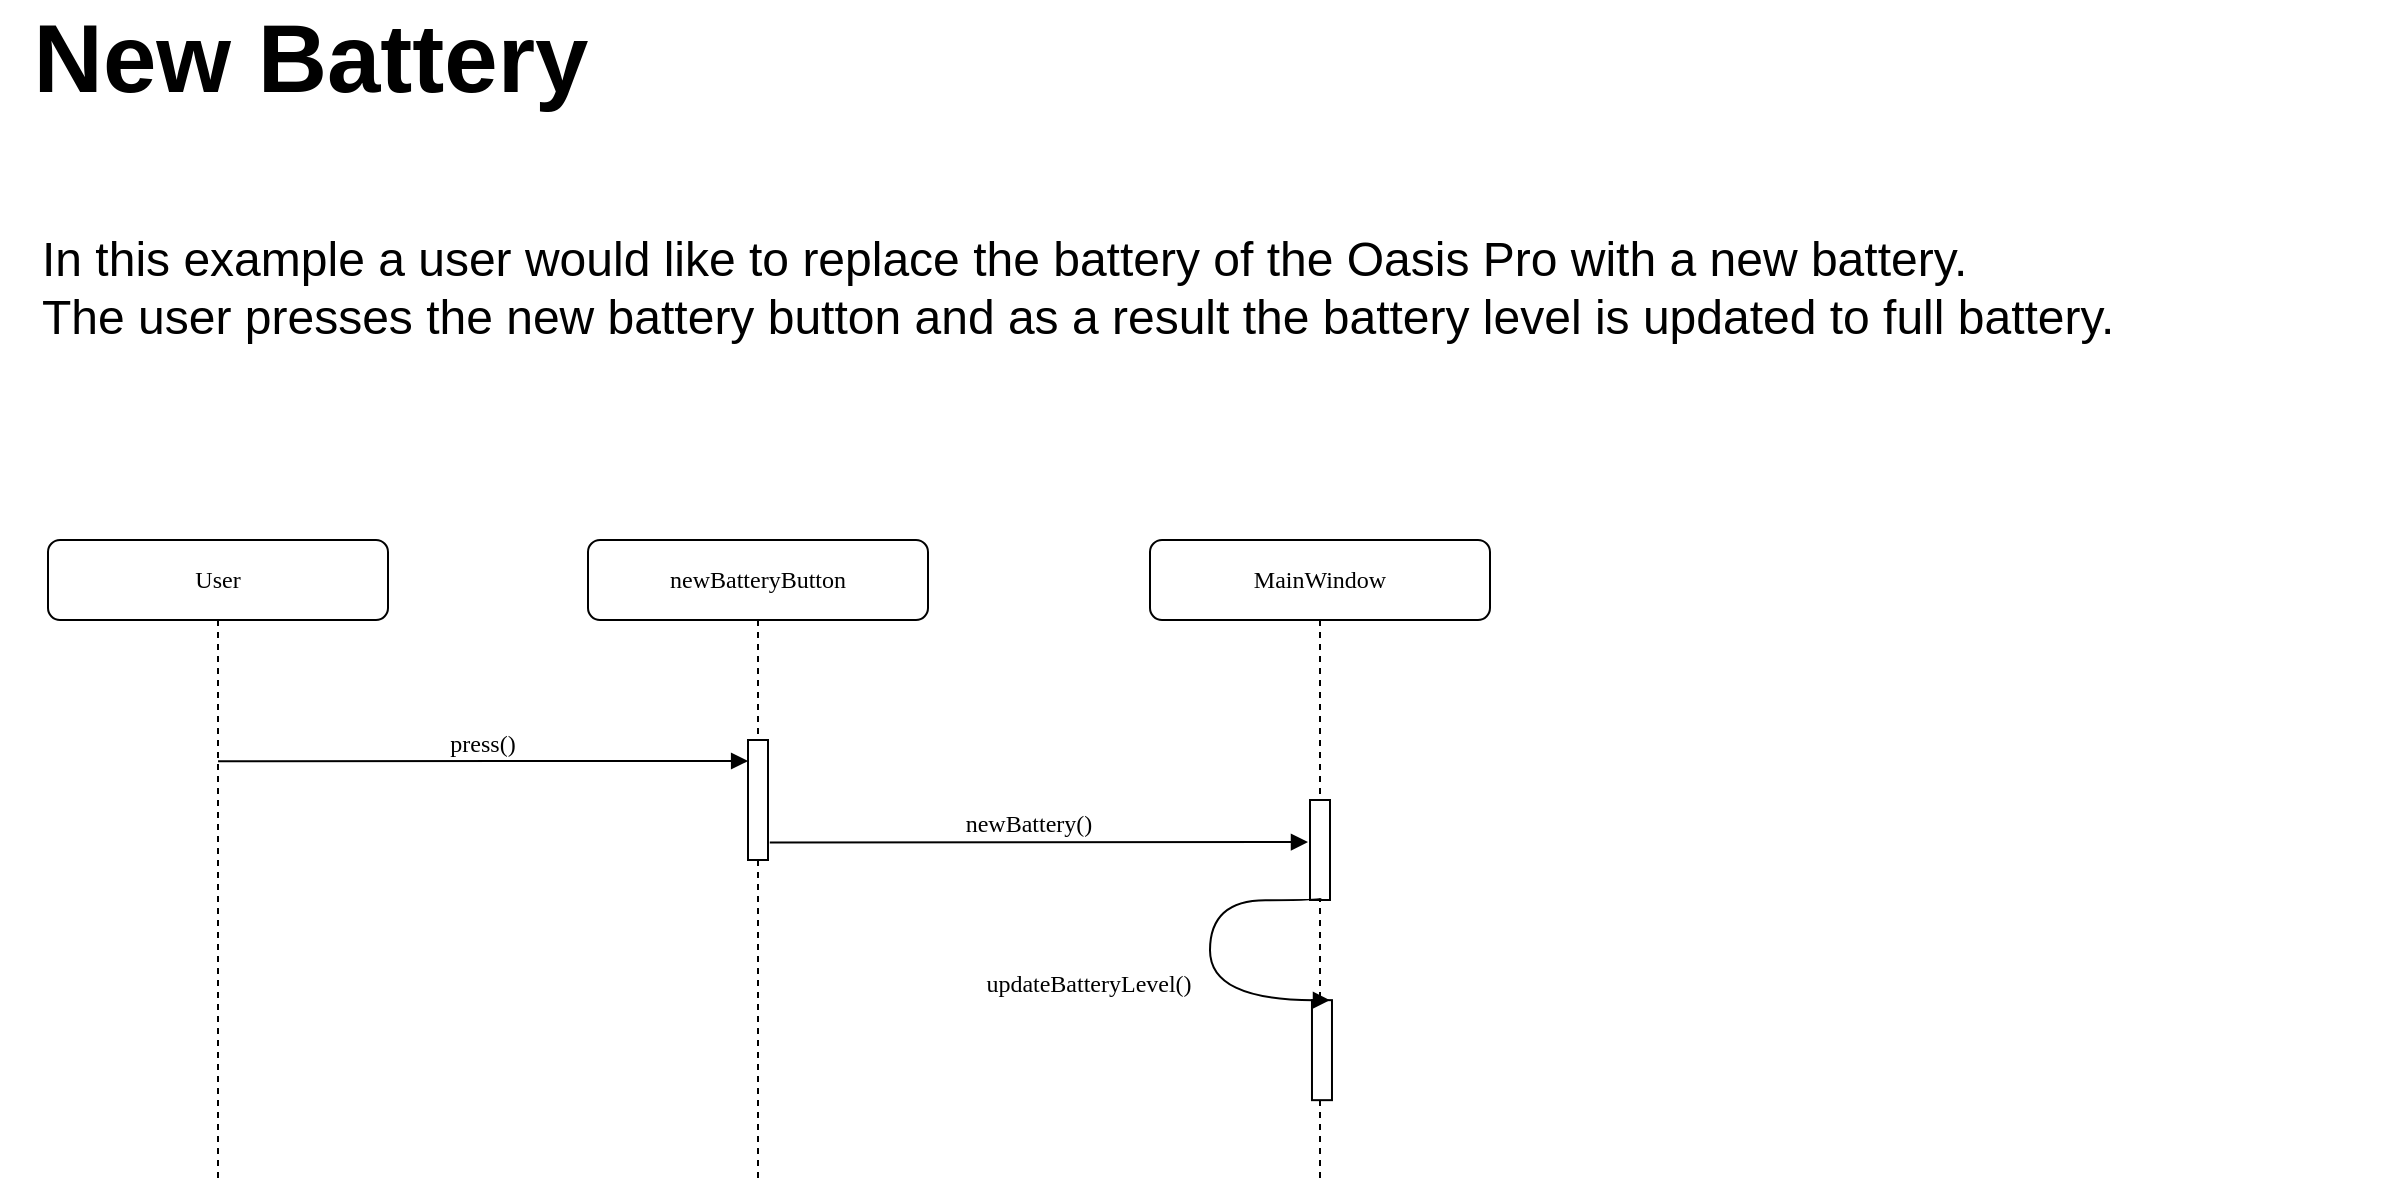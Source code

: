 <mxfile version="20.6.1" type="device"><diagram id="n25RkYvqXx8PlnrCStoU" name="Page-1"><mxGraphModel dx="2336" dy="1912" grid="1" gridSize="10" guides="1" tooltips="1" connect="1" arrows="1" fold="1" page="1" pageScale="1" pageWidth="850" pageHeight="1100" math="0" shadow="0"><root><mxCell id="0"/><mxCell id="1" parent="0"/><mxCell id="BTChtHD4_wsAtroRzyra-21" value="newBatteryButton" style="shape=umlLifeline;perimeter=lifelinePerimeter;whiteSpace=wrap;container=1;collapsible=0;recursiveResize=0;outlineConnect=0;rounded=1;shadow=0;comic=0;labelBackgroundColor=none;strokeWidth=1;fontFamily=Verdana;fontSize=12;align=center;html=1;" parent="1" vertex="1"><mxGeometry x="-80" y="41" width="170" height="321" as="geometry"/></mxCell><mxCell id="BTChtHD4_wsAtroRzyra-22" value="" style="html=1;points=[];perimeter=orthogonalPerimeter;rounded=0;shadow=0;comic=0;labelBackgroundColor=none;strokeWidth=1;fontFamily=Verdana;fontSize=12;align=center;" parent="BTChtHD4_wsAtroRzyra-21" vertex="1"><mxGeometry x="80" y="100" width="10" height="60" as="geometry"/></mxCell><mxCell id="BTChtHD4_wsAtroRzyra-23" value="newBattery()" style="html=1;verticalAlign=bottom;endArrow=block;labelBackgroundColor=none;fontFamily=Verdana;fontSize=12;edgeStyle=elbowEdgeStyle;elbow=vertical;exitX=1.089;exitY=0.887;exitDx=0;exitDy=0;exitPerimeter=0;" parent="1" edge="1"><mxGeometry x="-0.039" relative="1" as="geometry"><mxPoint x="10.89" y="192.31" as="sourcePoint"/><mxPoint x="280" y="192" as="targetPoint"/><mxPoint as="offset"/></mxGeometry></mxCell><mxCell id="BTChtHD4_wsAtroRzyra-24" value="&lt;font style=&quot;font-size: 48px;&quot;&gt;New Battery&lt;br&gt;&lt;/font&gt;" style="text;strokeColor=none;fillColor=none;html=1;fontSize=24;fontStyle=1;verticalAlign=middle;align=center;" parent="1" vertex="1"><mxGeometry x="-374" y="-220" width="310" height="40" as="geometry"/></mxCell><mxCell id="BTChtHD4_wsAtroRzyra-25" value="User" style="shape=umlLifeline;perimeter=lifelinePerimeter;whiteSpace=wrap;container=1;collapsible=0;recursiveResize=0;outlineConnect=0;rounded=1;shadow=0;comic=0;labelBackgroundColor=none;strokeWidth=1;fontFamily=Verdana;fontSize=12;align=center;html=1;" parent="1" vertex="1"><mxGeometry x="-350" y="41" width="170" height="321" as="geometry"/></mxCell><mxCell id="BTChtHD4_wsAtroRzyra-26" value="MainWindow" style="shape=umlLifeline;perimeter=lifelinePerimeter;whiteSpace=wrap;container=1;collapsible=0;recursiveResize=0;outlineConnect=0;rounded=1;shadow=0;comic=0;labelBackgroundColor=none;strokeWidth=1;fontFamily=Verdana;fontSize=12;align=center;html=1;" parent="1" vertex="1"><mxGeometry x="201" y="41" width="170" height="321" as="geometry"/></mxCell><mxCell id="BTChtHD4_wsAtroRzyra-44" value="" style="html=1;points=[];perimeter=orthogonalPerimeter;rounded=0;shadow=0;comic=0;labelBackgroundColor=none;strokeWidth=1;fontFamily=Verdana;fontSize=12;align=center;" parent="BTChtHD4_wsAtroRzyra-26" vertex="1"><mxGeometry x="80" y="130" width="10" height="50" as="geometry"/></mxCell><mxCell id="VtElNI_yFJy1LPrPlem_-7" value="" style="html=1;points=[];perimeter=orthogonalPerimeter;rounded=0;shadow=0;comic=0;labelBackgroundColor=none;strokeWidth=1;fontFamily=Verdana;fontSize=12;align=center;" parent="BTChtHD4_wsAtroRzyra-26" vertex="1"><mxGeometry x="80.99" y="230.08" width="10" height="50" as="geometry"/></mxCell><mxCell id="VtElNI_yFJy1LPrPlem_-12" value="updateBatteryLevel()" style="html=1;verticalAlign=bottom;endArrow=block;labelBackgroundColor=none;fontFamily=Verdana;fontSize=12;elbow=vertical;edgeStyle=orthogonalEdgeStyle;curved=1;exitX=0.041;exitY=0.973;exitDx=0;exitDy=0;exitPerimeter=0;" parent="BTChtHD4_wsAtroRzyra-26" edge="1"><mxGeometry x="0.279" y="-61" relative="1" as="geometry"><mxPoint x="85.41" y="179.0" as="sourcePoint"/><mxPoint x="90.0" y="230.08" as="targetPoint"/><Array as="points"><mxPoint x="85.0" y="180.08"/><mxPoint x="30.0" y="180.08"/><mxPoint x="30.0" y="230.08"/></Array><mxPoint x="-61" y="-60" as="offset"/></mxGeometry></mxCell><mxCell id="BTChtHD4_wsAtroRzyra-29" value="press()" style="html=1;verticalAlign=bottom;endArrow=block;entryX=0.471;entryY=0.193;labelBackgroundColor=none;fontFamily=Verdana;fontSize=12;edgeStyle=elbowEdgeStyle;elbow=vertical;entryDx=0;entryDy=0;entryPerimeter=0;" parent="1" edge="1"><mxGeometry relative="1" as="geometry"><mxPoint x="-264.965" y="151.581" as="sourcePoint"/><mxPoint x="0.07" y="151.54" as="targetPoint"/></mxGeometry></mxCell><mxCell id="BTChtHD4_wsAtroRzyra-42" value="&lt;div align=&quot;left&quot;&gt;&lt;span style=&quot;font-weight: normal;&quot;&gt;In this example a user would like to replace the battery of the Oasis Pro with a new battery.&amp;nbsp;&lt;br&gt;&lt;/span&gt;&lt;/div&gt;&lt;div align=&quot;left&quot;&gt;&lt;span style=&quot;font-weight: normal;&quot;&gt;The user presses the new battery button and as a result the battery level is updated to full battery.&lt;/span&gt;&lt;/div&gt;" style="text;strokeColor=none;fillColor=none;html=1;fontSize=24;fontStyle=1;verticalAlign=middle;align=left;" parent="1" vertex="1"><mxGeometry x="-355" y="-180" width="1175" height="190" as="geometry"/></mxCell></root></mxGraphModel></diagram></mxfile>